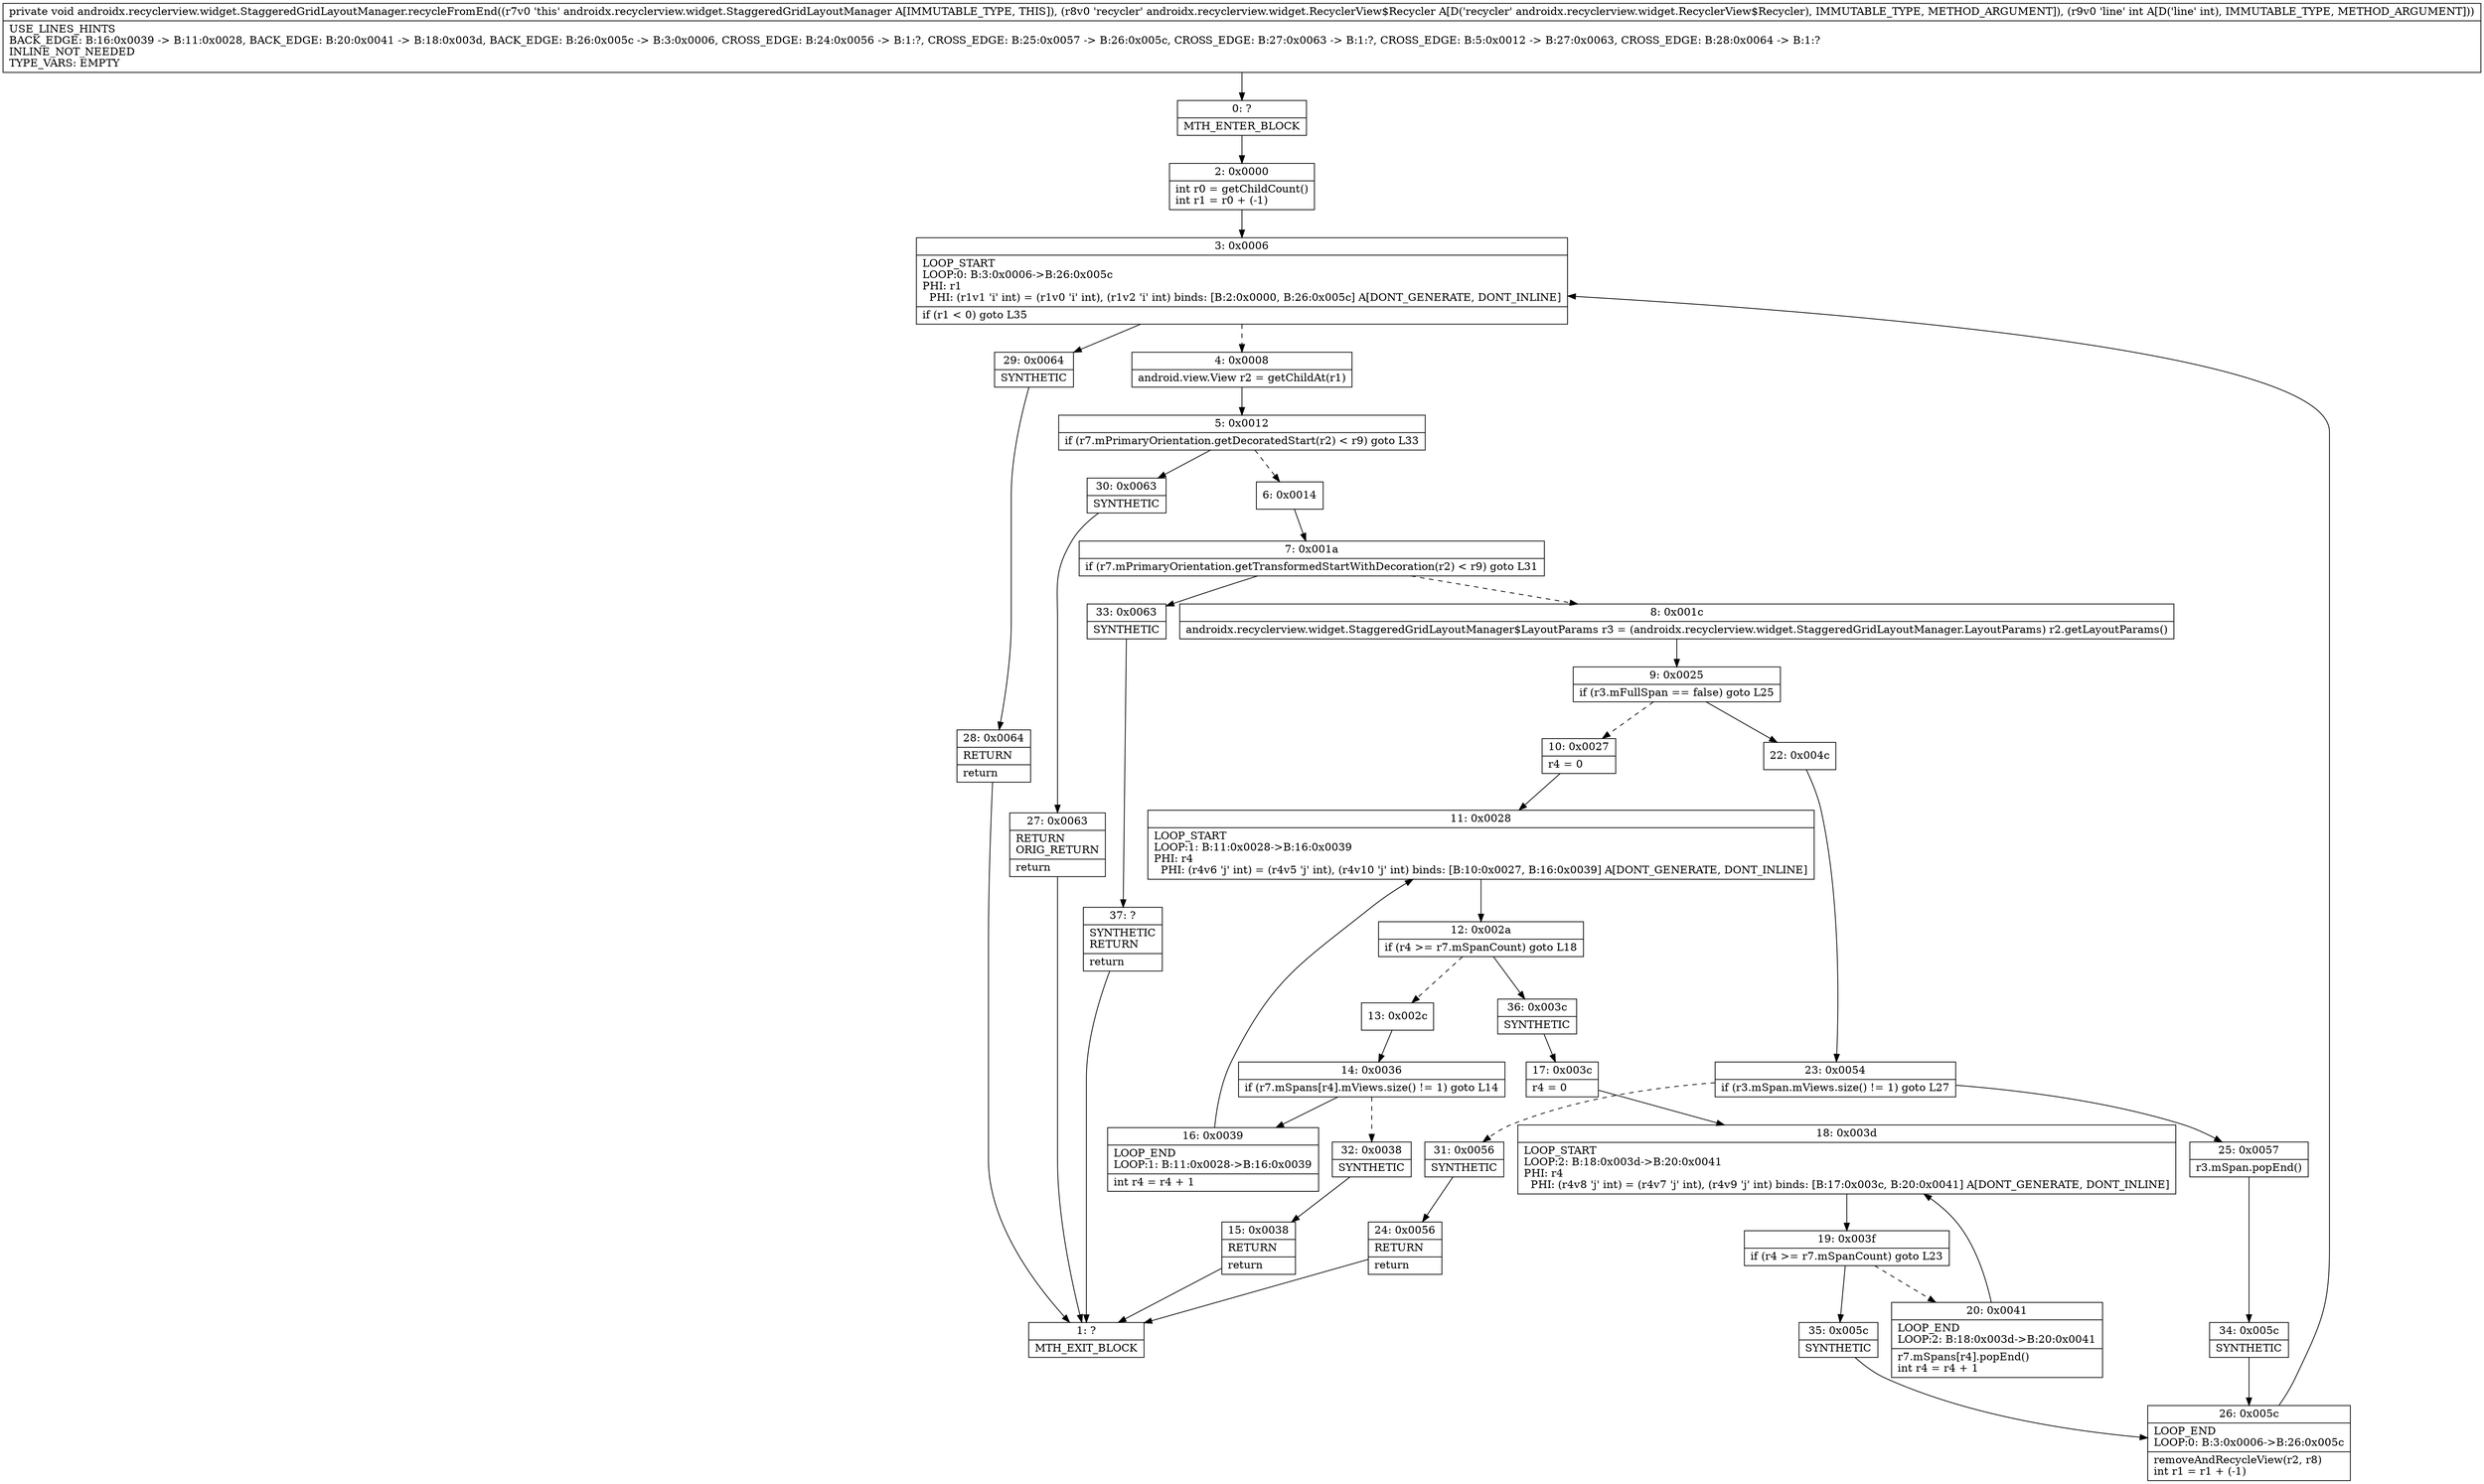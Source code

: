 digraph "CFG forandroidx.recyclerview.widget.StaggeredGridLayoutManager.recycleFromEnd(Landroidx\/recyclerview\/widget\/RecyclerView$Recycler;I)V" {
Node_0 [shape=record,label="{0\:\ ?|MTH_ENTER_BLOCK\l}"];
Node_2 [shape=record,label="{2\:\ 0x0000|int r0 = getChildCount()\lint r1 = r0 + (\-1)\l}"];
Node_3 [shape=record,label="{3\:\ 0x0006|LOOP_START\lLOOP:0: B:3:0x0006\-\>B:26:0x005c\lPHI: r1 \l  PHI: (r1v1 'i' int) = (r1v0 'i' int), (r1v2 'i' int) binds: [B:2:0x0000, B:26:0x005c] A[DONT_GENERATE, DONT_INLINE]\l|if (r1 \< 0) goto L35\l}"];
Node_4 [shape=record,label="{4\:\ 0x0008|android.view.View r2 = getChildAt(r1)\l}"];
Node_5 [shape=record,label="{5\:\ 0x0012|if (r7.mPrimaryOrientation.getDecoratedStart(r2) \< r9) goto L33\l}"];
Node_6 [shape=record,label="{6\:\ 0x0014}"];
Node_7 [shape=record,label="{7\:\ 0x001a|if (r7.mPrimaryOrientation.getTransformedStartWithDecoration(r2) \< r9) goto L31\l}"];
Node_8 [shape=record,label="{8\:\ 0x001c|androidx.recyclerview.widget.StaggeredGridLayoutManager$LayoutParams r3 = (androidx.recyclerview.widget.StaggeredGridLayoutManager.LayoutParams) r2.getLayoutParams()\l}"];
Node_9 [shape=record,label="{9\:\ 0x0025|if (r3.mFullSpan == false) goto L25\l}"];
Node_10 [shape=record,label="{10\:\ 0x0027|r4 = 0\l}"];
Node_11 [shape=record,label="{11\:\ 0x0028|LOOP_START\lLOOP:1: B:11:0x0028\-\>B:16:0x0039\lPHI: r4 \l  PHI: (r4v6 'j' int) = (r4v5 'j' int), (r4v10 'j' int) binds: [B:10:0x0027, B:16:0x0039] A[DONT_GENERATE, DONT_INLINE]\l}"];
Node_12 [shape=record,label="{12\:\ 0x002a|if (r4 \>= r7.mSpanCount) goto L18\l}"];
Node_13 [shape=record,label="{13\:\ 0x002c}"];
Node_14 [shape=record,label="{14\:\ 0x0036|if (r7.mSpans[r4].mViews.size() != 1) goto L14\l}"];
Node_16 [shape=record,label="{16\:\ 0x0039|LOOP_END\lLOOP:1: B:11:0x0028\-\>B:16:0x0039\l|int r4 = r4 + 1\l}"];
Node_32 [shape=record,label="{32\:\ 0x0038|SYNTHETIC\l}"];
Node_15 [shape=record,label="{15\:\ 0x0038|RETURN\l|return\l}"];
Node_1 [shape=record,label="{1\:\ ?|MTH_EXIT_BLOCK\l}"];
Node_36 [shape=record,label="{36\:\ 0x003c|SYNTHETIC\l}"];
Node_17 [shape=record,label="{17\:\ 0x003c|r4 = 0\l}"];
Node_18 [shape=record,label="{18\:\ 0x003d|LOOP_START\lLOOP:2: B:18:0x003d\-\>B:20:0x0041\lPHI: r4 \l  PHI: (r4v8 'j' int) = (r4v7 'j' int), (r4v9 'j' int) binds: [B:17:0x003c, B:20:0x0041] A[DONT_GENERATE, DONT_INLINE]\l}"];
Node_19 [shape=record,label="{19\:\ 0x003f|if (r4 \>= r7.mSpanCount) goto L23\l}"];
Node_20 [shape=record,label="{20\:\ 0x0041|LOOP_END\lLOOP:2: B:18:0x003d\-\>B:20:0x0041\l|r7.mSpans[r4].popEnd()\lint r4 = r4 + 1\l}"];
Node_35 [shape=record,label="{35\:\ 0x005c|SYNTHETIC\l}"];
Node_26 [shape=record,label="{26\:\ 0x005c|LOOP_END\lLOOP:0: B:3:0x0006\-\>B:26:0x005c\l|removeAndRecycleView(r2, r8)\lint r1 = r1 + (\-1)\l}"];
Node_22 [shape=record,label="{22\:\ 0x004c}"];
Node_23 [shape=record,label="{23\:\ 0x0054|if (r3.mSpan.mViews.size() != 1) goto L27\l}"];
Node_25 [shape=record,label="{25\:\ 0x0057|r3.mSpan.popEnd()\l}"];
Node_34 [shape=record,label="{34\:\ 0x005c|SYNTHETIC\l}"];
Node_31 [shape=record,label="{31\:\ 0x0056|SYNTHETIC\l}"];
Node_24 [shape=record,label="{24\:\ 0x0056|RETURN\l|return\l}"];
Node_33 [shape=record,label="{33\:\ 0x0063|SYNTHETIC\l}"];
Node_37 [shape=record,label="{37\:\ ?|SYNTHETIC\lRETURN\l|return\l}"];
Node_30 [shape=record,label="{30\:\ 0x0063|SYNTHETIC\l}"];
Node_27 [shape=record,label="{27\:\ 0x0063|RETURN\lORIG_RETURN\l|return\l}"];
Node_29 [shape=record,label="{29\:\ 0x0064|SYNTHETIC\l}"];
Node_28 [shape=record,label="{28\:\ 0x0064|RETURN\l|return\l}"];
MethodNode[shape=record,label="{private void androidx.recyclerview.widget.StaggeredGridLayoutManager.recycleFromEnd((r7v0 'this' androidx.recyclerview.widget.StaggeredGridLayoutManager A[IMMUTABLE_TYPE, THIS]), (r8v0 'recycler' androidx.recyclerview.widget.RecyclerView$Recycler A[D('recycler' androidx.recyclerview.widget.RecyclerView$Recycler), IMMUTABLE_TYPE, METHOD_ARGUMENT]), (r9v0 'line' int A[D('line' int), IMMUTABLE_TYPE, METHOD_ARGUMENT]))  | USE_LINES_HINTS\lBACK_EDGE: B:16:0x0039 \-\> B:11:0x0028, BACK_EDGE: B:20:0x0041 \-\> B:18:0x003d, BACK_EDGE: B:26:0x005c \-\> B:3:0x0006, CROSS_EDGE: B:24:0x0056 \-\> B:1:?, CROSS_EDGE: B:25:0x0057 \-\> B:26:0x005c, CROSS_EDGE: B:27:0x0063 \-\> B:1:?, CROSS_EDGE: B:5:0x0012 \-\> B:27:0x0063, CROSS_EDGE: B:28:0x0064 \-\> B:1:?\lINLINE_NOT_NEEDED\lTYPE_VARS: EMPTY\l}"];
MethodNode -> Node_0;Node_0 -> Node_2;
Node_2 -> Node_3;
Node_3 -> Node_4[style=dashed];
Node_3 -> Node_29;
Node_4 -> Node_5;
Node_5 -> Node_6[style=dashed];
Node_5 -> Node_30;
Node_6 -> Node_7;
Node_7 -> Node_8[style=dashed];
Node_7 -> Node_33;
Node_8 -> Node_9;
Node_9 -> Node_10[style=dashed];
Node_9 -> Node_22;
Node_10 -> Node_11;
Node_11 -> Node_12;
Node_12 -> Node_13[style=dashed];
Node_12 -> Node_36;
Node_13 -> Node_14;
Node_14 -> Node_16;
Node_14 -> Node_32[style=dashed];
Node_16 -> Node_11;
Node_32 -> Node_15;
Node_15 -> Node_1;
Node_36 -> Node_17;
Node_17 -> Node_18;
Node_18 -> Node_19;
Node_19 -> Node_20[style=dashed];
Node_19 -> Node_35;
Node_20 -> Node_18;
Node_35 -> Node_26;
Node_26 -> Node_3;
Node_22 -> Node_23;
Node_23 -> Node_25;
Node_23 -> Node_31[style=dashed];
Node_25 -> Node_34;
Node_34 -> Node_26;
Node_31 -> Node_24;
Node_24 -> Node_1;
Node_33 -> Node_37;
Node_37 -> Node_1;
Node_30 -> Node_27;
Node_27 -> Node_1;
Node_29 -> Node_28;
Node_28 -> Node_1;
}

